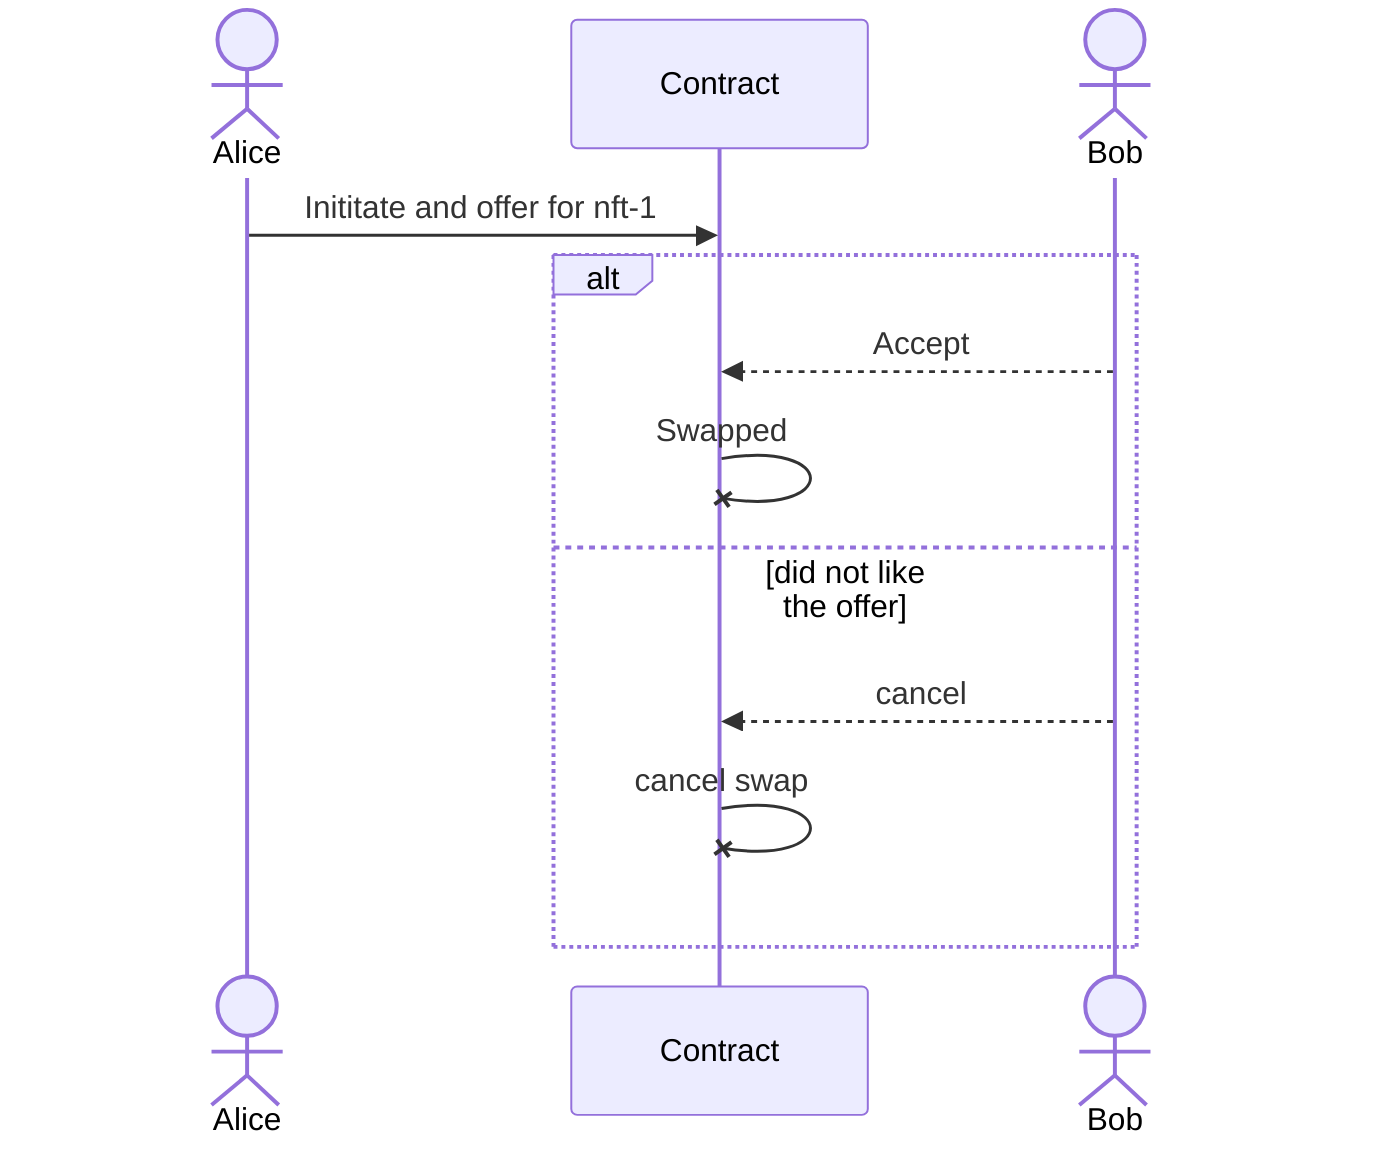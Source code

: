 sequenceDiagram
    actor A as Alice
    participant C as Contract
    actor B as Bob
    A ->> C: Inititate and offer for nft-1
    alt
        B -->> C: Accept
        C -x C: Swapped
    else did not like the offer
        B-->>C : cancel
        C -x C: cancel swap
    end